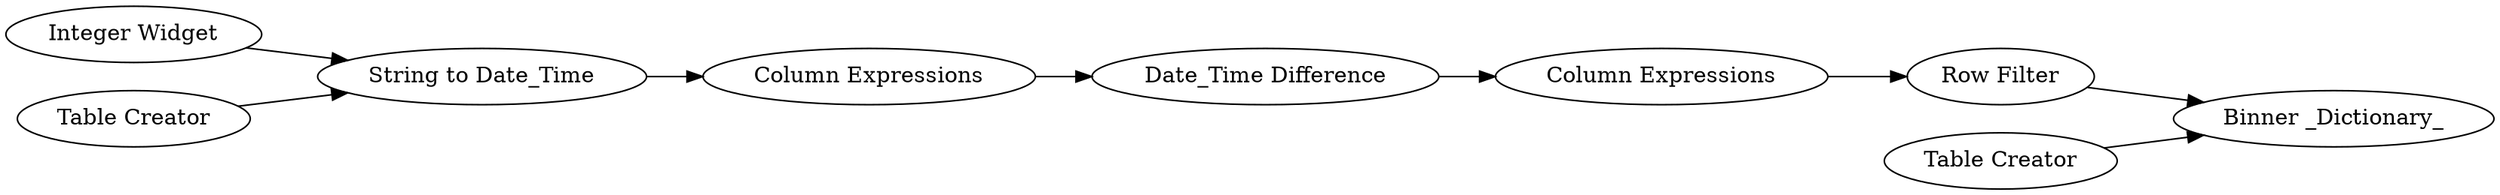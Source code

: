 digraph {
	3 -> 2
	5 -> 4
	7 -> 11
	8 -> 11
	1 -> 2
	2 -> 5
	4 -> 6
	6 -> 8
	5 [label="Column Expressions"]
	1 [label="Table Creator"]
	7 [label="Table Creator"]
	11 [label="Binner _Dictionary_"]
	4 [label="Date_Time Difference"]
	6 [label="Column Expressions"]
	8 [label="Row Filter"]
	3 [label="Integer Widget"]
	2 [label="String to Date_Time"]
	rankdir=LR
}
